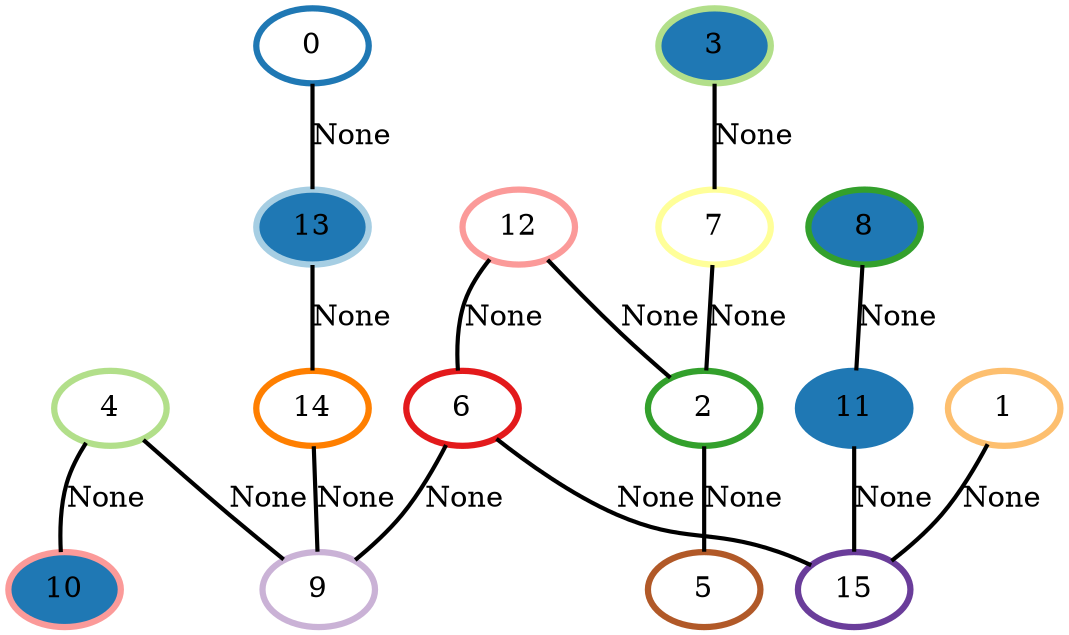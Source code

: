 graph G {
    0 [penwidth=3,label="0",color=2, colorscheme=paired12]
    1 [penwidth=3,label="1",color=7, colorscheme=paired12]
    2 [penwidth=3,label="2",color=4, colorscheme=paired12]
    3 [penwidth=3,label="3",color=3, colorscheme=paired12,style=filled,fillcolor=2]
    4 [penwidth=3,label="4",color=3, colorscheme=paired12]
    5 [penwidth=3,label="5",color=12, colorscheme=paired12]
    6 [penwidth=3,label="6",color=6, colorscheme=paired12]
    7 [penwidth=3,label="7",color=11, colorscheme=paired12]
    8 [penwidth=3,label="8",color=4, colorscheme=paired12,style=filled,fillcolor=2]
    9 [penwidth=3,label="9",color=9, colorscheme=paired12]
    10 [penwidth=3,label="10",color=5, colorscheme=paired12,style=filled,fillcolor=2]
    11 [penwidth=3,label="11",color=2, colorscheme=paired12,style=filled,fillcolor=2]
    12 [penwidth=3,label="12",color=5, colorscheme=paired12]
    13 [penwidth=3,label="13",color=1, colorscheme=paired12,style=filled,fillcolor=2]
    14 [penwidth=3,label="14",color=8, colorscheme=paired12]
    15 [penwidth=3,label="15",color=10, colorscheme=paired12]

    0--13 [penwidth=2,label="None"]
    1--15 [penwidth=2,label="None"]
    12--6 [penwidth=2,label="None"]
    2--5 [penwidth=2,label="None"]
    13--14 [penwidth=2,label="None"]
    3--7 [penwidth=2,label="None"]
    12--2 [penwidth=2,label="None"]
    14--9 [penwidth=2,label="None"]
    8--11 [penwidth=2,label="None"]
    6--9 [penwidth=2,label="None"]
    11--15 [penwidth=2,label="None"]
    4--10 [penwidth=2,label="None"]
    6--15 [penwidth=2,label="None"]
    4--9 [penwidth=2,label="None"]
    7--2 [penwidth=2,label="None"]
}
